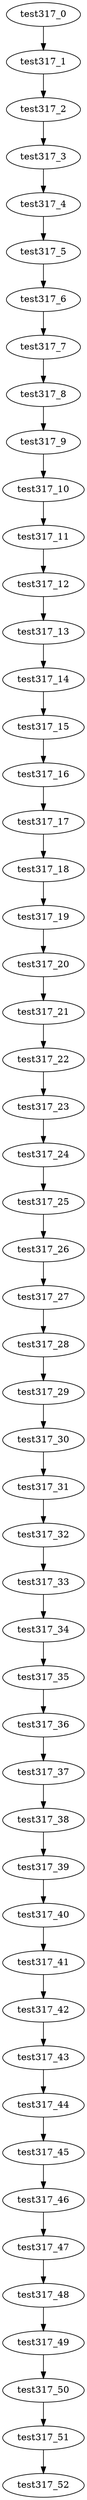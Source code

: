 digraph G {
test317_0->test317_1;
test317_1->test317_2;
test317_2->test317_3;
test317_3->test317_4;
test317_4->test317_5;
test317_5->test317_6;
test317_6->test317_7;
test317_7->test317_8;
test317_8->test317_9;
test317_9->test317_10;
test317_10->test317_11;
test317_11->test317_12;
test317_12->test317_13;
test317_13->test317_14;
test317_14->test317_15;
test317_15->test317_16;
test317_16->test317_17;
test317_17->test317_18;
test317_18->test317_19;
test317_19->test317_20;
test317_20->test317_21;
test317_21->test317_22;
test317_22->test317_23;
test317_23->test317_24;
test317_24->test317_25;
test317_25->test317_26;
test317_26->test317_27;
test317_27->test317_28;
test317_28->test317_29;
test317_29->test317_30;
test317_30->test317_31;
test317_31->test317_32;
test317_32->test317_33;
test317_33->test317_34;
test317_34->test317_35;
test317_35->test317_36;
test317_36->test317_37;
test317_37->test317_38;
test317_38->test317_39;
test317_39->test317_40;
test317_40->test317_41;
test317_41->test317_42;
test317_42->test317_43;
test317_43->test317_44;
test317_44->test317_45;
test317_45->test317_46;
test317_46->test317_47;
test317_47->test317_48;
test317_48->test317_49;
test317_49->test317_50;
test317_50->test317_51;
test317_51->test317_52;

}

